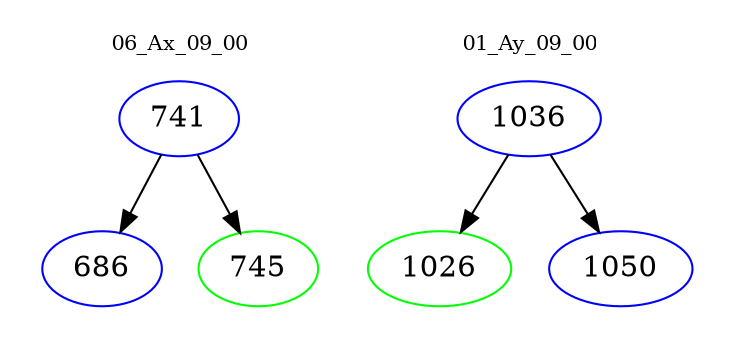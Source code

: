 digraph{
subgraph cluster_0 {
color = white
label = "06_Ax_09_00";
fontsize=10;
T0_741 [label="741", color="blue"]
T0_741 -> T0_686 [color="black"]
T0_686 [label="686", color="blue"]
T0_741 -> T0_745 [color="black"]
T0_745 [label="745", color="green"]
}
subgraph cluster_1 {
color = white
label = "01_Ay_09_00";
fontsize=10;
T1_1036 [label="1036", color="blue"]
T1_1036 -> T1_1026 [color="black"]
T1_1026 [label="1026", color="green"]
T1_1036 -> T1_1050 [color="black"]
T1_1050 [label="1050", color="blue"]
}
}

